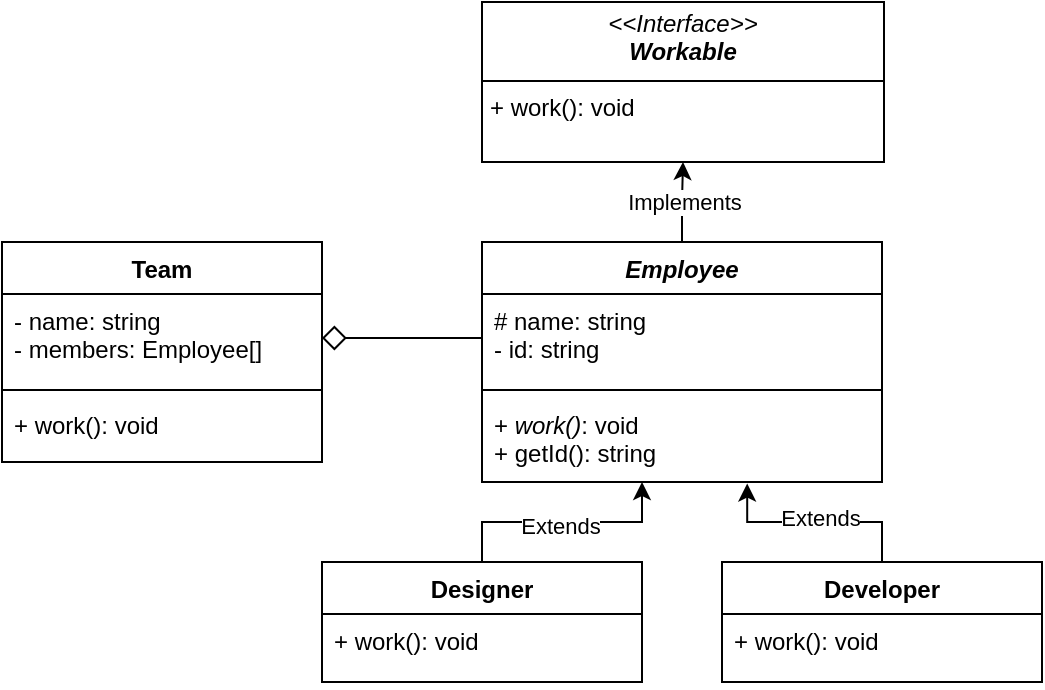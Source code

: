 <mxfile version="24.0.1" type="github">
  <diagram name="Page-1" id="pCP8gP57gu--AseNP8Vg">
    <mxGraphModel dx="1103" dy="605" grid="1" gridSize="10" guides="1" tooltips="1" connect="1" arrows="1" fold="1" page="1" pageScale="1" pageWidth="827" pageHeight="1169" math="0" shadow="0">
      <root>
        <mxCell id="0" />
        <mxCell id="1" parent="0" />
        <mxCell id="xEtByaB6mPuY0Z431jFv-1" value="&lt;p style=&quot;margin:0px;margin-top:4px;text-align:center;&quot;&gt;&lt;i&gt;&amp;lt;&amp;lt;Interface&amp;gt;&amp;gt;&lt;/i&gt;&lt;br&gt;&lt;b&gt;&lt;i&gt;Workable&lt;/i&gt;&lt;/b&gt;&lt;/p&gt;&lt;hr size=&quot;1&quot; style=&quot;border-style:solid;&quot;&gt;&lt;p style=&quot;margin:0px;margin-left:4px;&quot;&gt;&lt;span style=&quot;background-color: initial;&quot;&gt;+ work(): void&lt;/span&gt;&lt;br&gt;&lt;/p&gt;" style="verticalAlign=top;align=left;overflow=fill;html=1;whiteSpace=wrap;" vertex="1" parent="1">
          <mxGeometry x="320" y="160" width="201" height="80" as="geometry" />
        </mxCell>
        <mxCell id="xEtByaB6mPuY0Z431jFv-6" style="edgeStyle=orthogonalEdgeStyle;rounded=0;orthogonalLoop=1;jettySize=auto;html=1;entryX=0.5;entryY=1;entryDx=0;entryDy=0;" edge="1" parent="1" source="xEtByaB6mPuY0Z431jFv-2" target="xEtByaB6mPuY0Z431jFv-1">
          <mxGeometry relative="1" as="geometry" />
        </mxCell>
        <mxCell id="xEtByaB6mPuY0Z431jFv-7" value="Implements" style="edgeLabel;html=1;align=center;verticalAlign=middle;resizable=0;points=[];" vertex="1" connectable="0" parent="xEtByaB6mPuY0Z431jFv-6">
          <mxGeometry x="0.609" y="1" relative="1" as="geometry">
            <mxPoint x="1" y="12" as="offset" />
          </mxGeometry>
        </mxCell>
        <mxCell id="xEtByaB6mPuY0Z431jFv-2" value="&lt;i&gt;Employee&lt;/i&gt;" style="swimlane;fontStyle=1;align=center;verticalAlign=top;childLayout=stackLayout;horizontal=1;startSize=26;horizontalStack=0;resizeParent=1;resizeParentMax=0;resizeLast=0;collapsible=1;marginBottom=0;whiteSpace=wrap;html=1;" vertex="1" parent="1">
          <mxGeometry x="320" y="280" width="200" height="120" as="geometry" />
        </mxCell>
        <mxCell id="xEtByaB6mPuY0Z431jFv-3" value="# name: string&lt;div&gt;- id: string&lt;/div&gt;" style="text;strokeColor=none;fillColor=none;align=left;verticalAlign=top;spacingLeft=4;spacingRight=4;overflow=hidden;rotatable=0;points=[[0,0.5],[1,0.5]];portConstraint=eastwest;whiteSpace=wrap;html=1;" vertex="1" parent="xEtByaB6mPuY0Z431jFv-2">
          <mxGeometry y="26" width="200" height="44" as="geometry" />
        </mxCell>
        <mxCell id="xEtByaB6mPuY0Z431jFv-4" value="" style="line;strokeWidth=1;fillColor=none;align=left;verticalAlign=middle;spacingTop=-1;spacingLeft=3;spacingRight=3;rotatable=0;labelPosition=right;points=[];portConstraint=eastwest;strokeColor=inherit;" vertex="1" parent="xEtByaB6mPuY0Z431jFv-2">
          <mxGeometry y="70" width="200" height="8" as="geometry" />
        </mxCell>
        <mxCell id="xEtByaB6mPuY0Z431jFv-5" value="+ &lt;i&gt;work()&lt;/i&gt;: void&lt;div&gt;+ getId(): string&lt;/div&gt;" style="text;strokeColor=none;fillColor=none;align=left;verticalAlign=top;spacingLeft=4;spacingRight=4;overflow=hidden;rotatable=0;points=[[0,0.5],[1,0.5]];portConstraint=eastwest;whiteSpace=wrap;html=1;" vertex="1" parent="xEtByaB6mPuY0Z431jFv-2">
          <mxGeometry y="78" width="200" height="42" as="geometry" />
        </mxCell>
        <mxCell id="xEtByaB6mPuY0Z431jFv-8" value="Developer" style="swimlane;fontStyle=1;align=center;verticalAlign=top;childLayout=stackLayout;horizontal=1;startSize=26;horizontalStack=0;resizeParent=1;resizeParentMax=0;resizeLast=0;collapsible=1;marginBottom=0;whiteSpace=wrap;html=1;" vertex="1" parent="1">
          <mxGeometry x="440" y="440" width="160" height="60" as="geometry" />
        </mxCell>
        <mxCell id="xEtByaB6mPuY0Z431jFv-9" value="+ work(): void" style="text;strokeColor=none;fillColor=none;align=left;verticalAlign=top;spacingLeft=4;spacingRight=4;overflow=hidden;rotatable=0;points=[[0,0.5],[1,0.5]];portConstraint=eastwest;whiteSpace=wrap;html=1;" vertex="1" parent="xEtByaB6mPuY0Z431jFv-8">
          <mxGeometry y="26" width="160" height="34" as="geometry" />
        </mxCell>
        <mxCell id="xEtByaB6mPuY0Z431jFv-12" style="edgeStyle=orthogonalEdgeStyle;rounded=0;orthogonalLoop=1;jettySize=auto;html=1;entryX=0.663;entryY=1.018;entryDx=0;entryDy=0;entryPerimeter=0;" edge="1" parent="1" source="xEtByaB6mPuY0Z431jFv-8" target="xEtByaB6mPuY0Z431jFv-5">
          <mxGeometry relative="1" as="geometry" />
        </mxCell>
        <mxCell id="xEtByaB6mPuY0Z431jFv-13" value="Extends" style="edgeLabel;html=1;align=center;verticalAlign=middle;resizable=0;points=[];" vertex="1" connectable="0" parent="xEtByaB6mPuY0Z431jFv-12">
          <mxGeometry x="-0.04" y="-2" relative="1" as="geometry">
            <mxPoint as="offset" />
          </mxGeometry>
        </mxCell>
        <mxCell id="xEtByaB6mPuY0Z431jFv-14" value="Designer" style="swimlane;fontStyle=1;align=center;verticalAlign=top;childLayout=stackLayout;horizontal=1;startSize=26;horizontalStack=0;resizeParent=1;resizeParentMax=0;resizeLast=0;collapsible=1;marginBottom=0;whiteSpace=wrap;html=1;" vertex="1" parent="1">
          <mxGeometry x="240" y="440" width="160" height="60" as="geometry" />
        </mxCell>
        <mxCell id="xEtByaB6mPuY0Z431jFv-15" value="+ work(): void" style="text;strokeColor=none;fillColor=none;align=left;verticalAlign=top;spacingLeft=4;spacingRight=4;overflow=hidden;rotatable=0;points=[[0,0.5],[1,0.5]];portConstraint=eastwest;whiteSpace=wrap;html=1;" vertex="1" parent="xEtByaB6mPuY0Z431jFv-14">
          <mxGeometry y="26" width="160" height="34" as="geometry" />
        </mxCell>
        <mxCell id="xEtByaB6mPuY0Z431jFv-18" value="Team" style="swimlane;fontStyle=1;align=center;verticalAlign=top;childLayout=stackLayout;horizontal=1;startSize=26;horizontalStack=0;resizeParent=1;resizeParentMax=0;resizeLast=0;collapsible=1;marginBottom=0;whiteSpace=wrap;html=1;" vertex="1" parent="1">
          <mxGeometry x="80" y="280" width="160" height="110" as="geometry" />
        </mxCell>
        <mxCell id="xEtByaB6mPuY0Z431jFv-19" value="- name: string&lt;div&gt;- members: Employee[]&lt;/div&gt;" style="text;strokeColor=none;fillColor=none;align=left;verticalAlign=top;spacingLeft=4;spacingRight=4;overflow=hidden;rotatable=0;points=[[0,0.5],[1,0.5]];portConstraint=eastwest;whiteSpace=wrap;html=1;" vertex="1" parent="xEtByaB6mPuY0Z431jFv-18">
          <mxGeometry y="26" width="160" height="44" as="geometry" />
        </mxCell>
        <mxCell id="xEtByaB6mPuY0Z431jFv-20" value="" style="line;strokeWidth=1;fillColor=none;align=left;verticalAlign=middle;spacingTop=-1;spacingLeft=3;spacingRight=3;rotatable=0;labelPosition=right;points=[];portConstraint=eastwest;strokeColor=inherit;" vertex="1" parent="xEtByaB6mPuY0Z431jFv-18">
          <mxGeometry y="70" width="160" height="8" as="geometry" />
        </mxCell>
        <mxCell id="xEtByaB6mPuY0Z431jFv-21" value="+ work(): void" style="text;strokeColor=none;fillColor=none;align=left;verticalAlign=top;spacingLeft=4;spacingRight=4;overflow=hidden;rotatable=0;points=[[0,0.5],[1,0.5]];portConstraint=eastwest;whiteSpace=wrap;html=1;" vertex="1" parent="xEtByaB6mPuY0Z431jFv-18">
          <mxGeometry y="78" width="160" height="32" as="geometry" />
        </mxCell>
        <mxCell id="xEtByaB6mPuY0Z431jFv-26" style="edgeStyle=orthogonalEdgeStyle;rounded=0;orthogonalLoop=1;jettySize=auto;html=1;entryX=0.4;entryY=1;entryDx=0;entryDy=0;entryPerimeter=0;" edge="1" parent="1" source="xEtByaB6mPuY0Z431jFv-14" target="xEtByaB6mPuY0Z431jFv-5">
          <mxGeometry relative="1" as="geometry" />
        </mxCell>
        <mxCell id="xEtByaB6mPuY0Z431jFv-27" value="Extends" style="edgeLabel;html=1;align=center;verticalAlign=middle;resizable=0;points=[];" vertex="1" connectable="0" parent="xEtByaB6mPuY0Z431jFv-26">
          <mxGeometry x="-0.024" y="-2" relative="1" as="geometry">
            <mxPoint as="offset" />
          </mxGeometry>
        </mxCell>
        <mxCell id="xEtByaB6mPuY0Z431jFv-28" style="edgeStyle=orthogonalEdgeStyle;rounded=0;orthogonalLoop=1;jettySize=auto;html=1;exitX=0;exitY=0.5;exitDx=0;exitDy=0;entryX=1;entryY=0.5;entryDx=0;entryDy=0;endArrow=diamond;endFill=0;strokeWidth=1;endSize=10;" edge="1" parent="1" source="xEtByaB6mPuY0Z431jFv-3" target="xEtByaB6mPuY0Z431jFv-19">
          <mxGeometry relative="1" as="geometry" />
        </mxCell>
      </root>
    </mxGraphModel>
  </diagram>
</mxfile>
